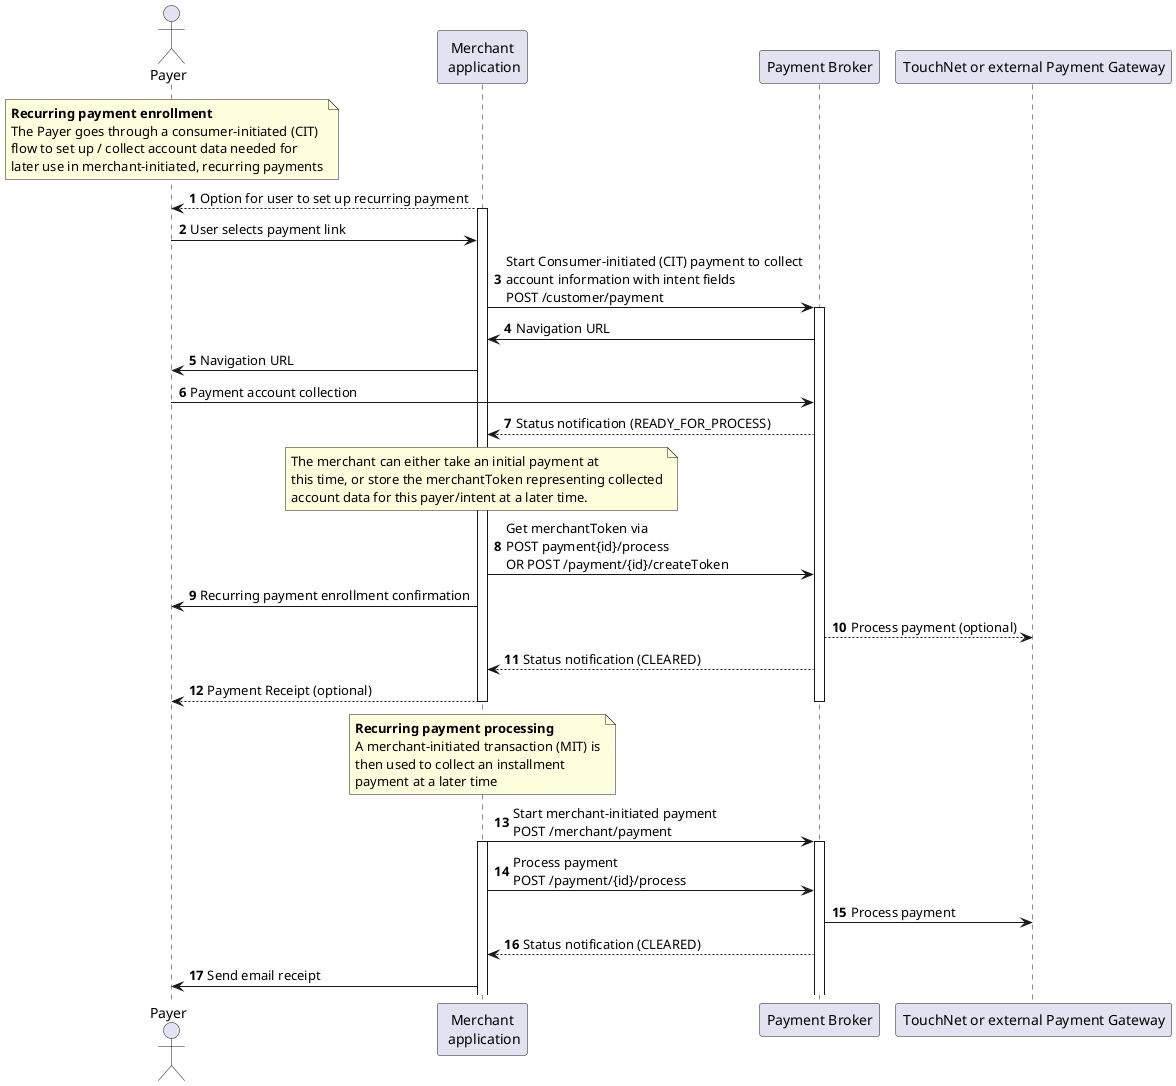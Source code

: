 @startuml
autonumber

' Declare the players on the screen
actor "Payer" as PAYER
participant "Merchant\n application" as  MBE
participant "Payment Broker" as PB
participant "TouchNet or external Payment Gateway" as TPG

' Start the diagram
note over PAYER
  <b>Recurring payment enrollment</b>
  The Payer goes through a consumer-initiated (CIT) 
  flow to set up / collect account data needed for  
  later use in merchant-initiated, recurring payments
end note

MBE --> PAYER: Option for user to set up recurring payment
activate MBE
PAYER -> MBE: User selects payment link
MBE -> PB: Start Consumer-initiated (CIT) payment to collect\naccount information with intent fields\nPOST /customer/payment
activate PB
PB -> MBE: Navigation URL
MBE -> PAYER: Navigation URL

PAYER -> PB: Payment account collection
PB --> MBE: Status notification (READY_FOR_PROCESS)
note over MBE
  The merchant can either take an initial payment at
  this time, or store the merchantToken representing collected
  account data for this payer/intent at a later time.
end note
MBE->PB: Get merchantToken via\nPOST payment{id}/process\nOR POST /payment/{id}/createToken
MBE->PAYER: Recurring payment enrollment confirmation
PB --> TPG: Process payment (optional)
PB-->MBE: Status notification (CLEARED)
MBE --> PAYER: Payment Receipt (optional)
deactivate MBE
deactivate PB

note over MBE
  <b>Recurring payment processing</b>
  A merchant-initiated transaction (MIT) is
  then used to collect an installment
  payment at a later time
end note

MBE->PB: Start merchant-initiated payment\nPOST /merchant/payment
activate MBE
activate PB
MBE->PB: Process payment\nPOST /payment/{id}/process
PB->TPG: Process payment
PB-->MBE:Status notification (CLEARED)
MBE->PAYER: Send email receipt

@enduml
